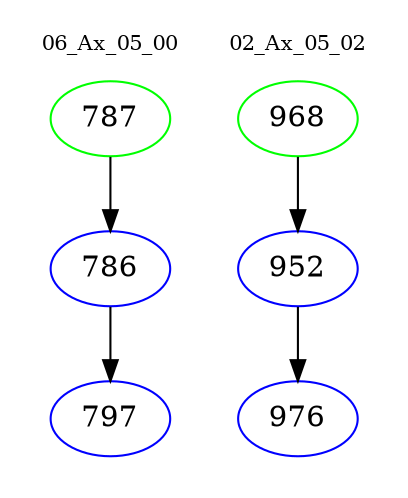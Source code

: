 digraph{
subgraph cluster_0 {
color = white
label = "06_Ax_05_00";
fontsize=10;
T0_787 [label="787", color="green"]
T0_787 -> T0_786 [color="black"]
T0_786 [label="786", color="blue"]
T0_786 -> T0_797 [color="black"]
T0_797 [label="797", color="blue"]
}
subgraph cluster_1 {
color = white
label = "02_Ax_05_02";
fontsize=10;
T1_968 [label="968", color="green"]
T1_968 -> T1_952 [color="black"]
T1_952 [label="952", color="blue"]
T1_952 -> T1_976 [color="black"]
T1_976 [label="976", color="blue"]
}
}
